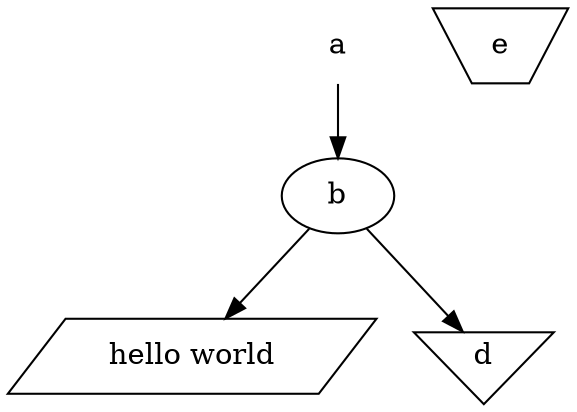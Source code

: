 digraph G {
    a -> b -> c;
    b -> d;
    a [shape=none];
    c [shape=polygon,sides=4,skew=.4,label="hello world"]
    d [shape=invtriangle];
    e [shape=polygon,sides=4,distortion=.7];
}
